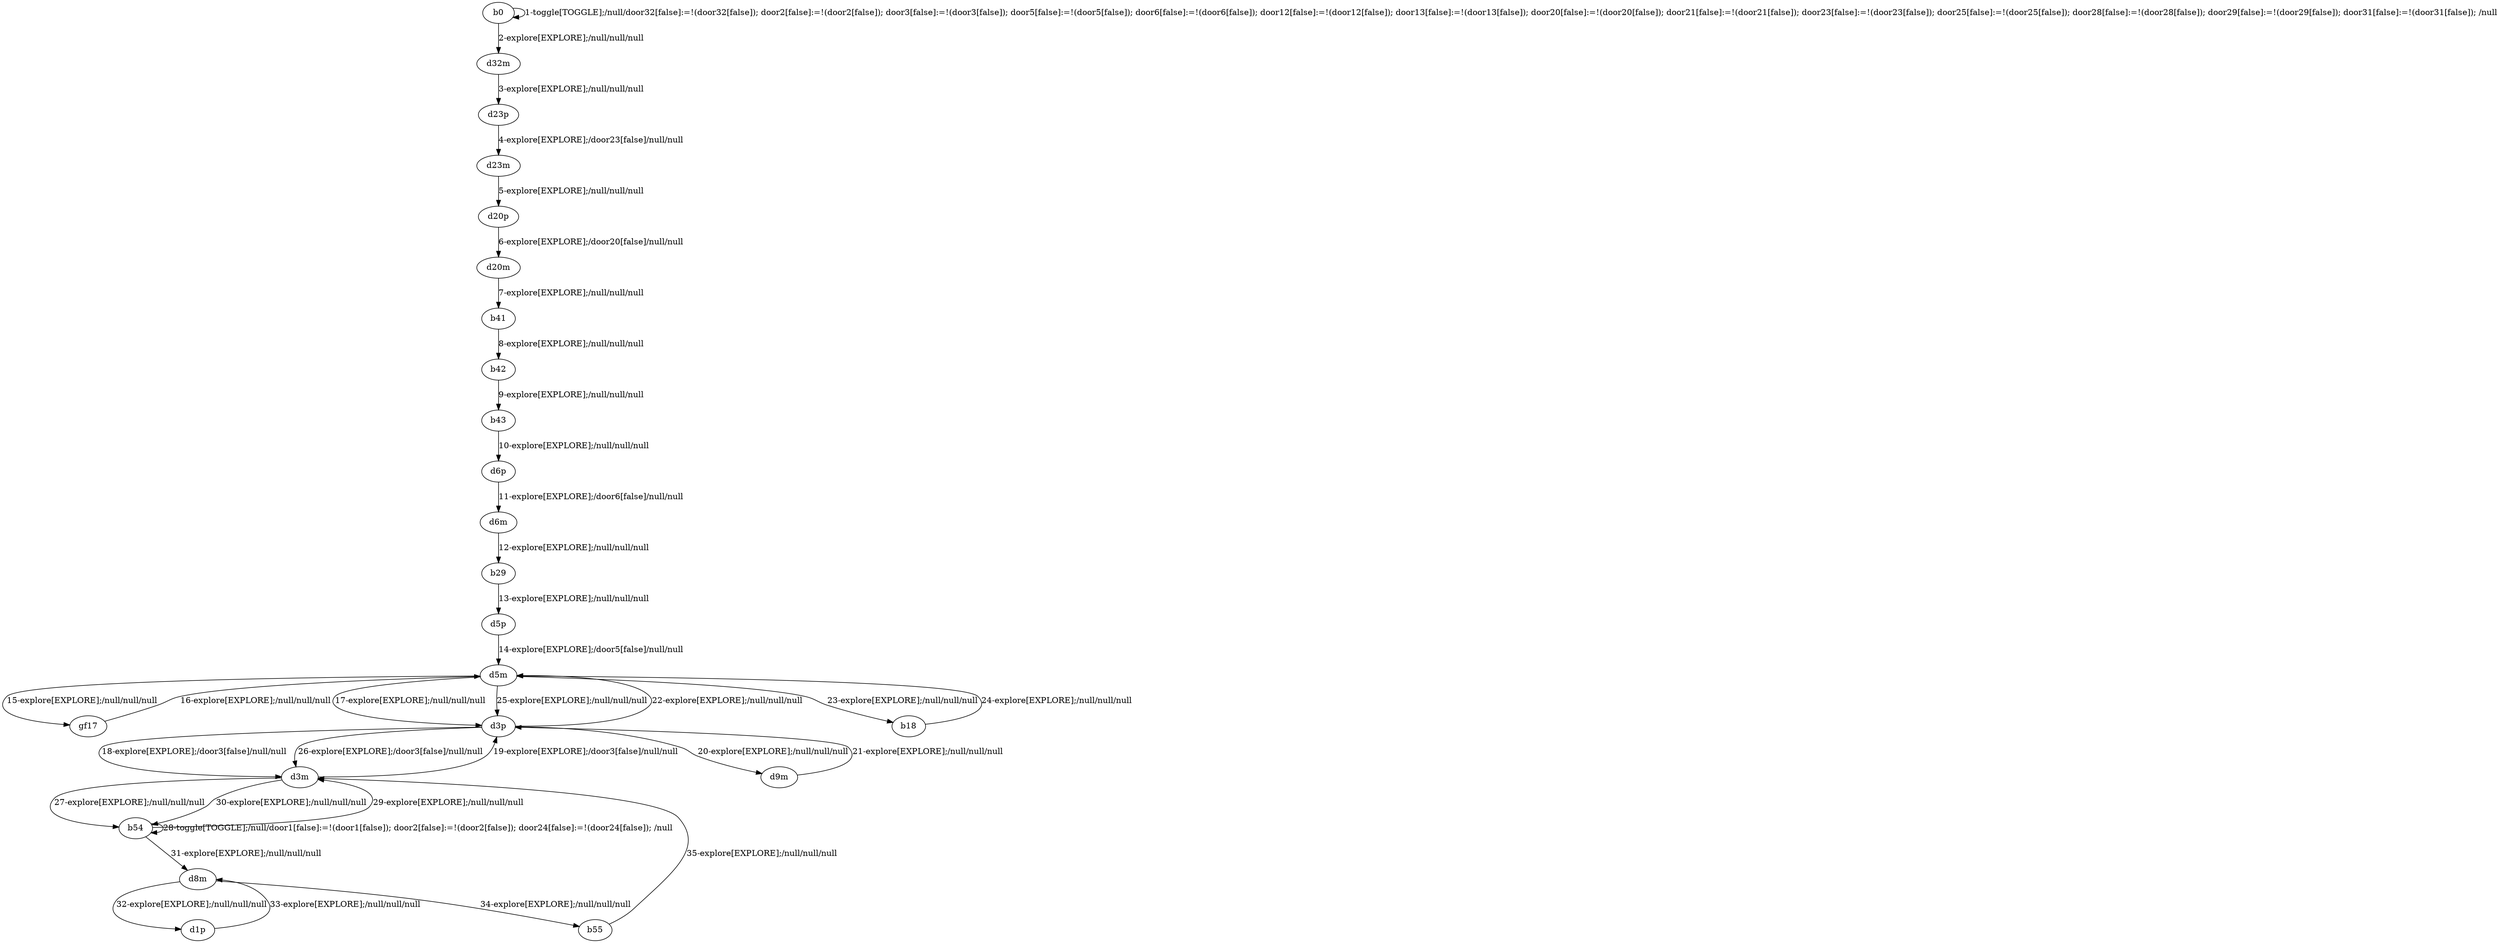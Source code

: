 # Total number of goals covered by this test: 1
# b55 --> d3m

digraph g {
"b0" -> "b0" [label = "1-toggle[TOGGLE];/null/door32[false]:=!(door32[false]); door2[false]:=!(door2[false]); door3[false]:=!(door3[false]); door5[false]:=!(door5[false]); door6[false]:=!(door6[false]); door12[false]:=!(door12[false]); door13[false]:=!(door13[false]); door20[false]:=!(door20[false]); door21[false]:=!(door21[false]); door23[false]:=!(door23[false]); door25[false]:=!(door25[false]); door28[false]:=!(door28[false]); door29[false]:=!(door29[false]); door31[false]:=!(door31[false]); /null"];
"b0" -> "d32m" [label = "2-explore[EXPLORE];/null/null/null"];
"d32m" -> "d23p" [label = "3-explore[EXPLORE];/null/null/null"];
"d23p" -> "d23m" [label = "4-explore[EXPLORE];/door23[false]/null/null"];
"d23m" -> "d20p" [label = "5-explore[EXPLORE];/null/null/null"];
"d20p" -> "d20m" [label = "6-explore[EXPLORE];/door20[false]/null/null"];
"d20m" -> "b41" [label = "7-explore[EXPLORE];/null/null/null"];
"b41" -> "b42" [label = "8-explore[EXPLORE];/null/null/null"];
"b42" -> "b43" [label = "9-explore[EXPLORE];/null/null/null"];
"b43" -> "d6p" [label = "10-explore[EXPLORE];/null/null/null"];
"d6p" -> "d6m" [label = "11-explore[EXPLORE];/door6[false]/null/null"];
"d6m" -> "b29" [label = "12-explore[EXPLORE];/null/null/null"];
"b29" -> "d5p" [label = "13-explore[EXPLORE];/null/null/null"];
"d5p" -> "d5m" [label = "14-explore[EXPLORE];/door5[false]/null/null"];
"d5m" -> "gf17" [label = "15-explore[EXPLORE];/null/null/null"];
"gf17" -> "d5m" [label = "16-explore[EXPLORE];/null/null/null"];
"d5m" -> "d3p" [label = "17-explore[EXPLORE];/null/null/null"];
"d3p" -> "d3m" [label = "18-explore[EXPLORE];/door3[false]/null/null"];
"d3m" -> "d3p" [label = "19-explore[EXPLORE];/door3[false]/null/null"];
"d3p" -> "d9m" [label = "20-explore[EXPLORE];/null/null/null"];
"d9m" -> "d3p" [label = "21-explore[EXPLORE];/null/null/null"];
"d3p" -> "d5m" [label = "22-explore[EXPLORE];/null/null/null"];
"d5m" -> "b18" [label = "23-explore[EXPLORE];/null/null/null"];
"b18" -> "d5m" [label = "24-explore[EXPLORE];/null/null/null"];
"d5m" -> "d3p" [label = "25-explore[EXPLORE];/null/null/null"];
"d3p" -> "d3m" [label = "26-explore[EXPLORE];/door3[false]/null/null"];
"d3m" -> "b54" [label = "27-explore[EXPLORE];/null/null/null"];
"b54" -> "b54" [label = "28-toggle[TOGGLE];/null/door1[false]:=!(door1[false]); door2[false]:=!(door2[false]); door24[false]:=!(door24[false]); /null"];
"b54" -> "d3m" [label = "29-explore[EXPLORE];/null/null/null"];
"d3m" -> "b54" [label = "30-explore[EXPLORE];/null/null/null"];
"b54" -> "d8m" [label = "31-explore[EXPLORE];/null/null/null"];
"d8m" -> "d1p" [label = "32-explore[EXPLORE];/null/null/null"];
"d1p" -> "d8m" [label = "33-explore[EXPLORE];/null/null/null"];
"d8m" -> "b55" [label = "34-explore[EXPLORE];/null/null/null"];
"b55" -> "d3m" [label = "35-explore[EXPLORE];/null/null/null"];
}